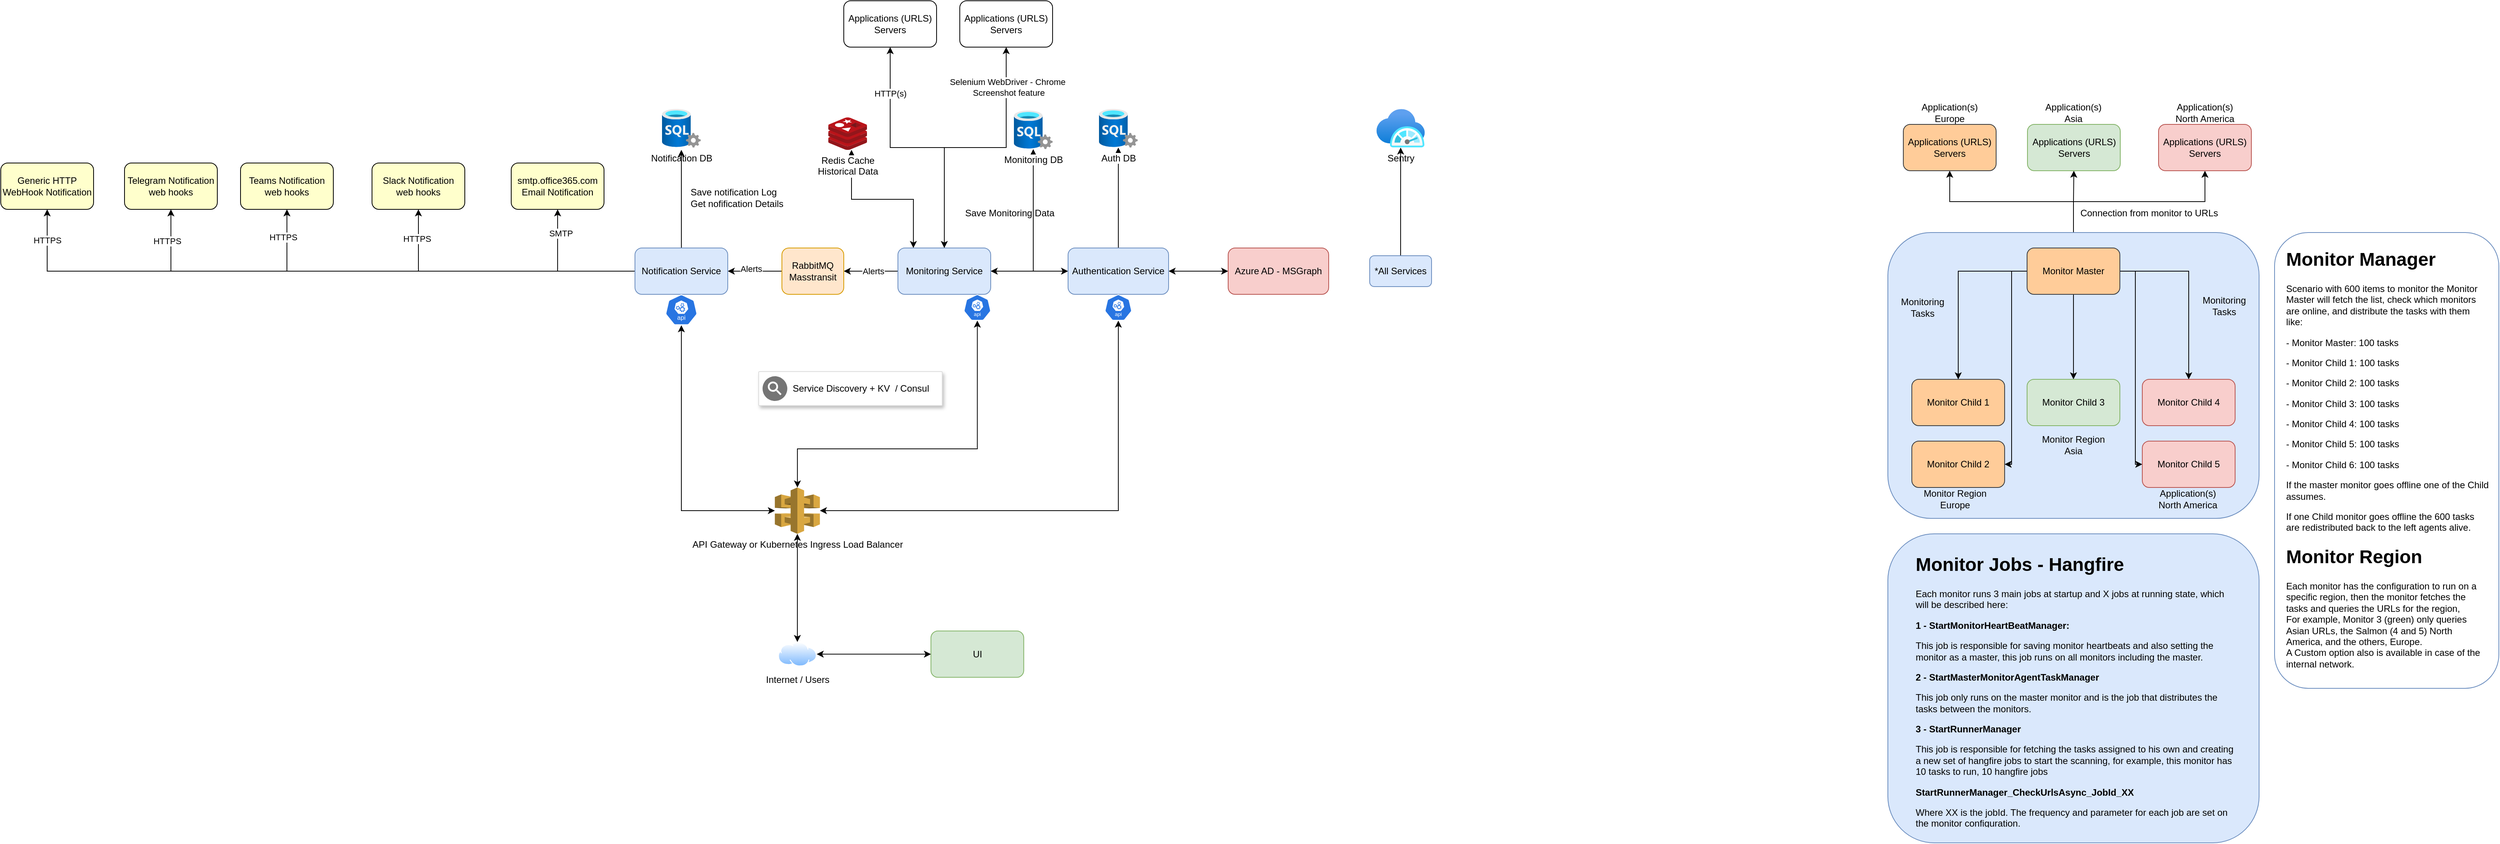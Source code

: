 <mxfile version="24.0.6" type="github">
  <diagram name="Página-1" id="EC5-yDx1gmlKd79TGFPl">
    <mxGraphModel dx="1811" dy="1759" grid="1" gridSize="10" guides="1" tooltips="1" connect="1" arrows="1" fold="1" page="1" pageScale="1" pageWidth="827" pageHeight="1169" math="0" shadow="0">
      <root>
        <mxCell id="0" />
        <mxCell id="1" parent="0" />
        <mxCell id="1MhiarmOQ1BAu21N2S9K-9" value="S" style="edgeStyle=orthogonalEdgeStyle;rounded=0;orthogonalLoop=1;jettySize=auto;html=1;entryX=1;entryY=0.5;entryDx=0;entryDy=0;" parent="1" source="1MhiarmOQ1BAu21N2S9K-2" target="1MhiarmOQ1BAu21N2S9K-8" edge="1">
          <mxGeometry relative="1" as="geometry" />
        </mxCell>
        <mxCell id="1MhiarmOQ1BAu21N2S9K-11" value="Alerts" style="edgeLabel;html=1;align=center;verticalAlign=middle;resizable=0;points=[];" parent="1MhiarmOQ1BAu21N2S9K-9" vertex="1" connectable="0">
          <mxGeometry x="-0.086" relative="1" as="geometry">
            <mxPoint as="offset" />
          </mxGeometry>
        </mxCell>
        <mxCell id="URw1oCdvZ4ZULjiAWeCE-17" style="edgeStyle=orthogonalEdgeStyle;rounded=0;orthogonalLoop=1;jettySize=auto;html=1;entryX=0.5;entryY=1;entryDx=0;entryDy=0;" parent="1" source="1MhiarmOQ1BAu21N2S9K-2" target="URw1oCdvZ4ZULjiAWeCE-16" edge="1">
          <mxGeometry relative="1" as="geometry" />
        </mxCell>
        <mxCell id="vqQ0VsHs9EydCFRSuEvc-1" value="HTTP(s)" style="edgeLabel;html=1;align=center;verticalAlign=middle;resizable=0;points=[];" parent="URw1oCdvZ4ZULjiAWeCE-17" vertex="1" connectable="0">
          <mxGeometry x="0.269" y="1" relative="1" as="geometry">
            <mxPoint x="1" y="-61" as="offset" />
          </mxGeometry>
        </mxCell>
        <mxCell id="URw1oCdvZ4ZULjiAWeCE-18" style="edgeStyle=orthogonalEdgeStyle;rounded=0;orthogonalLoop=1;jettySize=auto;html=1;" parent="1" source="1MhiarmOQ1BAu21N2S9K-2" target="1MhiarmOQ1BAu21N2S9K-5" edge="1">
          <mxGeometry relative="1" as="geometry" />
        </mxCell>
        <mxCell id="I3jezIKi--hEiTG_am1P-2" style="edgeStyle=orthogonalEdgeStyle;rounded=0;orthogonalLoop=1;jettySize=auto;html=1;startArrow=classic;startFill=1;" parent="1" source="1MhiarmOQ1BAu21N2S9K-2" target="I3jezIKi--hEiTG_am1P-1" edge="1">
          <mxGeometry relative="1" as="geometry">
            <Array as="points">
              <mxPoint x="420" y="167" />
              <mxPoint x="340" y="167" />
            </Array>
          </mxGeometry>
        </mxCell>
        <mxCell id="vqQ0VsHs9EydCFRSuEvc-3" style="edgeStyle=orthogonalEdgeStyle;rounded=0;orthogonalLoop=1;jettySize=auto;html=1;entryX=0.5;entryY=1;entryDx=0;entryDy=0;startArrow=classic;startFill=1;" parent="1" source="1MhiarmOQ1BAu21N2S9K-2" target="vqQ0VsHs9EydCFRSuEvc-2" edge="1">
          <mxGeometry relative="1" as="geometry" />
        </mxCell>
        <mxCell id="vqQ0VsHs9EydCFRSuEvc-4" value="Selenium WebDriver - Chrome&amp;nbsp;&lt;br&gt;Screenshot feature" style="edgeLabel;html=1;align=center;verticalAlign=middle;resizable=0;points=[];" parent="vqQ0VsHs9EydCFRSuEvc-3" vertex="1" connectable="0">
          <mxGeometry x="0.694" y="-3" relative="1" as="geometry">
            <mxPoint as="offset" />
          </mxGeometry>
        </mxCell>
        <mxCell id="nuFNRSTuU9vE3Ly6UdoT-1" style="edgeStyle=orthogonalEdgeStyle;rounded=0;orthogonalLoop=1;jettySize=auto;html=1;startArrow=classic;startFill=1;" edge="1" parent="1" source="1MhiarmOQ1BAu21N2S9K-2" target="bWFMUhMA222-z3urMpEF-1">
          <mxGeometry relative="1" as="geometry" />
        </mxCell>
        <mxCell id="1MhiarmOQ1BAu21N2S9K-2" value="Monitoring Service" style="rounded=1;whiteSpace=wrap;html=1;fillColor=#dae8fc;strokeColor=#6c8ebf;" parent="1" vertex="1">
          <mxGeometry x="400" y="230" width="120" height="60" as="geometry" />
        </mxCell>
        <mxCell id="1MhiarmOQ1BAu21N2S9K-3" value="UI" style="rounded=1;whiteSpace=wrap;html=1;fillColor=#d5e8d4;strokeColor=#82b366;" parent="1" vertex="1">
          <mxGeometry x="442.71" y="725.75" width="120" height="60" as="geometry" />
        </mxCell>
        <mxCell id="1MhiarmOQ1BAu21N2S9K-4" value="Notification DB" style="image;aspect=fixed;html=1;points=[];align=center;fontSize=12;image=img/lib/azure2/databases/SQL_Server.svg;" parent="1" vertex="1">
          <mxGeometry x="95" y="50" width="50" height="50" as="geometry" />
        </mxCell>
        <mxCell id="1MhiarmOQ1BAu21N2S9K-5" value="Monitoring DB" style="image;aspect=fixed;html=1;points=[];align=center;fontSize=12;image=img/lib/azure2/databases/SQL_Server.svg;" parent="1" vertex="1">
          <mxGeometry x="550" y="52" width="50" height="50" as="geometry" />
        </mxCell>
        <mxCell id="1MhiarmOQ1BAu21N2S9K-7" style="edgeStyle=orthogonalEdgeStyle;rounded=0;orthogonalLoop=1;jettySize=auto;html=1;entryX=0.5;entryY=1;entryDx=0;entryDy=0;strokeColor=none;startArrow=classic;startFill=1;" parent="1" source="1MhiarmOQ1BAu21N2S9K-6" target="1MhiarmOQ1BAu21N2S9K-3" edge="1">
          <mxGeometry relative="1" as="geometry" />
        </mxCell>
        <mxCell id="1MhiarmOQ1BAu21N2S9K-31" style="edgeStyle=orthogonalEdgeStyle;rounded=0;orthogonalLoop=1;jettySize=auto;html=1;entryX=0;entryY=0.5;entryDx=0;entryDy=0;startArrow=classic;startFill=1;" parent="1" source="1MhiarmOQ1BAu21N2S9K-6" target="1MhiarmOQ1BAu21N2S9K-3" edge="1">
          <mxGeometry relative="1" as="geometry" />
        </mxCell>
        <mxCell id="1MhiarmOQ1BAu21N2S9K-6" value="Internet / Users" style="image;aspect=fixed;perimeter=ellipsePerimeter;html=1;align=center;shadow=0;dashed=0;spacingTop=3;image=img/lib/active_directory/internet_cloud.svg;" parent="1" vertex="1">
          <mxGeometry x="245" y="740" width="50" height="31.5" as="geometry" />
        </mxCell>
        <mxCell id="1MhiarmOQ1BAu21N2S9K-10" style="edgeStyle=orthogonalEdgeStyle;rounded=0;orthogonalLoop=1;jettySize=auto;html=1;entryX=1;entryY=0.5;entryDx=0;entryDy=0;" parent="1" source="1MhiarmOQ1BAu21N2S9K-8" target="1MhiarmOQ1BAu21N2S9K-1" edge="1">
          <mxGeometry relative="1" as="geometry" />
        </mxCell>
        <mxCell id="1MhiarmOQ1BAu21N2S9K-12" value="Alerts" style="edgeLabel;html=1;align=center;verticalAlign=middle;resizable=0;points=[];" parent="1MhiarmOQ1BAu21N2S9K-10" vertex="1" connectable="0">
          <mxGeometry x="0.143" y="-3" relative="1" as="geometry">
            <mxPoint as="offset" />
          </mxGeometry>
        </mxCell>
        <mxCell id="1MhiarmOQ1BAu21N2S9K-8" value="RabbitMQ&lt;br&gt;Masstransit" style="rounded=1;whiteSpace=wrap;html=1;fillColor=#ffe6cc;strokeColor=#d79b00;" parent="1" vertex="1">
          <mxGeometry x="250" y="230" width="80" height="60" as="geometry" />
        </mxCell>
        <mxCell id="1MhiarmOQ1BAu21N2S9K-13" style="edgeStyle=orthogonalEdgeStyle;rounded=0;orthogonalLoop=1;jettySize=auto;html=1;entryX=0.5;entryY=1.06;entryDx=0;entryDy=0;entryPerimeter=0;" parent="1" source="1MhiarmOQ1BAu21N2S9K-1" target="1MhiarmOQ1BAu21N2S9K-4" edge="1">
          <mxGeometry relative="1" as="geometry" />
        </mxCell>
        <mxCell id="1MhiarmOQ1BAu21N2S9K-14" value="Save notification Log&lt;br&gt;Get nofification Details" style="text;html=1;strokeColor=none;fillColor=none;align=left;verticalAlign=middle;whiteSpace=wrap;rounded=0;" parent="1" vertex="1">
          <mxGeometry x="130" y="140" width="180" height="50" as="geometry" />
        </mxCell>
        <mxCell id="1MhiarmOQ1BAu21N2S9K-16" value="Save Monitoring Data" style="text;html=1;strokeColor=none;fillColor=none;align=left;verticalAlign=middle;whiteSpace=wrap;rounded=0;" parent="1" vertex="1">
          <mxGeometry x="485" y="160" width="130" height="50" as="geometry" />
        </mxCell>
        <mxCell id="1MhiarmOQ1BAu21N2S9K-18" value="" style="group;container=0;" parent="1" vertex="1" connectable="0">
          <mxGeometry x="60" y="230" width="120" height="110" as="geometry" />
        </mxCell>
        <mxCell id="bWFMUhMA222-z3urMpEF-5" style="edgeStyle=orthogonalEdgeStyle;rounded=0;orthogonalLoop=1;jettySize=auto;html=1;entryX=0.5;entryY=1;entryDx=0;entryDy=0;startArrow=classic;startFill=1;" parent="1" source="bWFMUhMA222-z3urMpEF-7" target="bWFMUhMA222-z3urMpEF-1" edge="1">
          <mxGeometry relative="1" as="geometry" />
        </mxCell>
        <mxCell id="1MhiarmOQ1BAu21N2S9K-22" value="API Gateway or Kubernetes Ingress Load Balancer" style="outlineConnect=0;dashed=0;verticalLabelPosition=bottom;verticalAlign=top;align=center;html=1;shape=mxgraph.aws3.api_gateway;fillColor=#D9A741;gradientColor=none;" parent="1" vertex="1">
          <mxGeometry x="240.88" y="540" width="58.25" height="60" as="geometry" />
        </mxCell>
        <mxCell id="1MhiarmOQ1BAu21N2S9K-23" style="edgeStyle=orthogonalEdgeStyle;rounded=0;orthogonalLoop=1;jettySize=auto;html=1;entryX=0.5;entryY=1;entryDx=0;entryDy=0;entryPerimeter=0;startArrow=classic;startFill=1;" parent="1" source="1MhiarmOQ1BAu21N2S9K-6" target="1MhiarmOQ1BAu21N2S9K-22" edge="1">
          <mxGeometry relative="1" as="geometry" />
        </mxCell>
        <mxCell id="1MhiarmOQ1BAu21N2S9K-24" style="edgeStyle=orthogonalEdgeStyle;rounded=0;orthogonalLoop=1;jettySize=auto;html=1;entryX=0.5;entryY=1;entryDx=0;entryDy=0;entryPerimeter=0;startArrow=classic;startFill=1;" parent="1" source="1MhiarmOQ1BAu21N2S9K-22" target="1MhiarmOQ1BAu21N2S9K-17" edge="1">
          <mxGeometry relative="1" as="geometry" />
        </mxCell>
        <mxCell id="1MhiarmOQ1BAu21N2S9K-28" value="" style="aspect=fixed;sketch=0;html=1;dashed=0;whitespace=wrap;fillColor=#2875E2;strokeColor=#ffffff;points=[[0.005,0.63,0],[0.1,0.2,0],[0.9,0.2,0],[0.5,0,0],[0.995,0.63,0],[0.72,0.99,0],[0.5,1,0],[0.28,0.99,0]];shape=mxgraph.kubernetes.icon2;kubernetesLabel=1;prIcon=api" parent="1" vertex="1">
          <mxGeometry x="485" y="290" width="35.42" height="34" as="geometry" />
        </mxCell>
        <mxCell id="1MhiarmOQ1BAu21N2S9K-29" style="edgeStyle=orthogonalEdgeStyle;rounded=0;orthogonalLoop=1;jettySize=auto;html=1;entryX=0.5;entryY=1;entryDx=0;entryDy=0;entryPerimeter=0;labelBorderColor=none;jumpStyle=arc;startArrow=classic;startFill=1;" parent="1" source="1MhiarmOQ1BAu21N2S9K-22" target="1MhiarmOQ1BAu21N2S9K-28" edge="1">
          <mxGeometry relative="1" as="geometry">
            <Array as="points">
              <mxPoint x="270" y="490" />
              <mxPoint x="503" y="490" />
            </Array>
          </mxGeometry>
        </mxCell>
        <mxCell id="1MhiarmOQ1BAu21N2S9K-32" value="" style="strokeColor=#dddddd;shadow=1;strokeWidth=1;rounded=1;absoluteArcSize=1;arcSize=2;" parent="1" vertex="1">
          <mxGeometry x="220" y="390" width="237.29" height="44" as="geometry" />
        </mxCell>
        <mxCell id="1MhiarmOQ1BAu21N2S9K-33" value="Service Discovery + KV&amp;nbsp; / Consul" style="sketch=0;dashed=0;connectable=0;html=1;fillColor=#757575;strokeColor=none;shape=mxgraph.gcp2.service_discovery;part=1;labelPosition=right;verticalLabelPosition=middle;align=left;verticalAlign=middle;spacingLeft=5;fontSize=12;" parent="1MhiarmOQ1BAu21N2S9K-32" vertex="1">
          <mxGeometry y="0.5" width="32" height="32" relative="1" as="geometry">
            <mxPoint x="5" y="-16" as="offset" />
          </mxGeometry>
        </mxCell>
        <mxCell id="bWFMUhMA222-z3urMpEF-3" style="edgeStyle=orthogonalEdgeStyle;rounded=0;orthogonalLoop=1;jettySize=auto;html=1;" parent="1" source="bWFMUhMA222-z3urMpEF-1" target="bWFMUhMA222-z3urMpEF-2" edge="1">
          <mxGeometry relative="1" as="geometry" />
        </mxCell>
        <mxCell id="bWFMUhMA222-z3urMpEF-9" style="edgeStyle=orthogonalEdgeStyle;rounded=0;orthogonalLoop=1;jettySize=auto;html=1;entryX=0;entryY=0.5;entryDx=0;entryDy=0;endArrow=classic;endFill=1;startArrow=classic;startFill=1;" parent="1" source="bWFMUhMA222-z3urMpEF-1" target="bWFMUhMA222-z3urMpEF-8" edge="1">
          <mxGeometry relative="1" as="geometry" />
        </mxCell>
        <mxCell id="bWFMUhMA222-z3urMpEF-1" value="Authentication Service" style="rounded=1;whiteSpace=wrap;html=1;fillColor=#dae8fc;strokeColor=#6c8ebf;" parent="1" vertex="1">
          <mxGeometry x="620" y="230" width="130" height="60" as="geometry" />
        </mxCell>
        <mxCell id="bWFMUhMA222-z3urMpEF-2" value="Auth DB" style="image;aspect=fixed;html=1;points=[];align=center;fontSize=12;image=img/lib/azure2/databases/SQL_Server.svg;" parent="1" vertex="1">
          <mxGeometry x="660" y="50" width="50" height="50" as="geometry" />
        </mxCell>
        <mxCell id="bWFMUhMA222-z3urMpEF-8" value="Azure AD - MSGraph" style="rounded=1;whiteSpace=wrap;html=1;fillColor=#f8cecc;strokeColor=#b85450;" parent="1" vertex="1">
          <mxGeometry x="827" y="230" width="130" height="60" as="geometry" />
        </mxCell>
        <mxCell id="Ju5GTjr9HhfrLoD8wo_W-2" style="edgeStyle=orthogonalEdgeStyle;rounded=0;orthogonalLoop=1;jettySize=auto;html=1;entryX=0.5;entryY=1;entryDx=0;entryDy=0;" parent="1" source="1MhiarmOQ1BAu21N2S9K-1" target="Ju5GTjr9HhfrLoD8wo_W-1" edge="1">
          <mxGeometry relative="1" as="geometry" />
        </mxCell>
        <mxCell id="URw1oCdvZ4ZULjiAWeCE-10" value="SMTP" style="edgeLabel;html=1;align=center;verticalAlign=middle;resizable=0;points=[];" parent="Ju5GTjr9HhfrLoD8wo_W-2" vertex="1" connectable="0">
          <mxGeometry x="0.657" y="-4" relative="1" as="geometry">
            <mxPoint as="offset" />
          </mxGeometry>
        </mxCell>
        <mxCell id="Ju5GTjr9HhfrLoD8wo_W-4" style="edgeStyle=orthogonalEdgeStyle;rounded=0;orthogonalLoop=1;jettySize=auto;html=1;" parent="1" source="1MhiarmOQ1BAu21N2S9K-1" target="Ju5GTjr9HhfrLoD8wo_W-3" edge="1">
          <mxGeometry relative="1" as="geometry" />
        </mxCell>
        <mxCell id="URw1oCdvZ4ZULjiAWeCE-11" value="HTTPS" style="edgeLabel;html=1;align=center;verticalAlign=middle;resizable=0;points=[];" parent="Ju5GTjr9HhfrLoD8wo_W-4" vertex="1" connectable="0">
          <mxGeometry x="0.789" y="2" relative="1" as="geometry">
            <mxPoint as="offset" />
          </mxGeometry>
        </mxCell>
        <mxCell id="Ju5GTjr9HhfrLoD8wo_W-6" style="edgeStyle=orthogonalEdgeStyle;rounded=0;orthogonalLoop=1;jettySize=auto;html=1;" parent="1" source="1MhiarmOQ1BAu21N2S9K-1" target="Ju5GTjr9HhfrLoD8wo_W-5" edge="1">
          <mxGeometry relative="1" as="geometry" />
        </mxCell>
        <mxCell id="URw1oCdvZ4ZULjiAWeCE-12" value="HTTPS" style="edgeLabel;html=1;align=center;verticalAlign=middle;resizable=0;points=[];" parent="Ju5GTjr9HhfrLoD8wo_W-6" vertex="1" connectable="0">
          <mxGeometry x="0.866" y="5" relative="1" as="geometry">
            <mxPoint as="offset" />
          </mxGeometry>
        </mxCell>
        <mxCell id="Ju5GTjr9HhfrLoD8wo_W-8" style="edgeStyle=orthogonalEdgeStyle;rounded=0;orthogonalLoop=1;jettySize=auto;html=1;entryX=0.5;entryY=1;entryDx=0;entryDy=0;" parent="1" source="1MhiarmOQ1BAu21N2S9K-1" target="Ju5GTjr9HhfrLoD8wo_W-7" edge="1">
          <mxGeometry relative="1" as="geometry" />
        </mxCell>
        <mxCell id="URw1oCdvZ4ZULjiAWeCE-13" value="HTTPS" style="edgeLabel;html=1;align=center;verticalAlign=middle;resizable=0;points=[];" parent="Ju5GTjr9HhfrLoD8wo_W-8" vertex="1" connectable="0">
          <mxGeometry x="0.881" y="5" relative="1" as="geometry">
            <mxPoint as="offset" />
          </mxGeometry>
        </mxCell>
        <mxCell id="0GfC3lX6S0VPZCZiWhWO-2" style="edgeStyle=orthogonalEdgeStyle;rounded=0;orthogonalLoop=1;jettySize=auto;html=1;entryX=0.5;entryY=1;entryDx=0;entryDy=0;" parent="1" source="1MhiarmOQ1BAu21N2S9K-1" target="0GfC3lX6S0VPZCZiWhWO-1" edge="1">
          <mxGeometry relative="1" as="geometry" />
        </mxCell>
        <mxCell id="0GfC3lX6S0VPZCZiWhWO-3" value="HTTPS" style="edgeLabel;html=1;align=center;verticalAlign=middle;resizable=0;points=[];" parent="0GfC3lX6S0VPZCZiWhWO-2" vertex="1" connectable="0">
          <mxGeometry x="0.929" y="4" relative="1" as="geometry">
            <mxPoint x="4" y="10" as="offset" />
          </mxGeometry>
        </mxCell>
        <mxCell id="1MhiarmOQ1BAu21N2S9K-1" value="Notification Service" style="rounded=1;whiteSpace=wrap;html=1;fillColor=#dae8fc;strokeColor=#6c8ebf;" parent="1" vertex="1">
          <mxGeometry x="60" y="230" width="120" height="60" as="geometry" />
        </mxCell>
        <mxCell id="1MhiarmOQ1BAu21N2S9K-17" value="" style="aspect=fixed;sketch=0;html=1;dashed=0;whitespace=wrap;fillColor=#2875E2;strokeColor=#ffffff;points=[[0.005,0.63,0],[0.1,0.2,0],[0.9,0.2,0],[0.5,0,0],[0.995,0.63,0],[0.72,0.99,0],[0.5,1,0],[0.28,0.99,0]];shape=mxgraph.kubernetes.icon2;kubernetesLabel=1;prIcon=api" parent="1" vertex="1">
          <mxGeometry x="99.17" y="290" width="41.67" height="40" as="geometry" />
        </mxCell>
        <mxCell id="Ju5GTjr9HhfrLoD8wo_W-1" value="smtp.office365.com&lt;br&gt;Email Notification" style="rounded=1;whiteSpace=wrap;html=1;fillColor=#FFFFCC;" parent="1" vertex="1">
          <mxGeometry x="-100" y="120" width="120" height="60" as="geometry" />
        </mxCell>
        <mxCell id="Ju5GTjr9HhfrLoD8wo_W-3" value="Slack Notification&lt;br&gt;web hooks" style="rounded=1;whiteSpace=wrap;html=1;fillColor=#FFFFCC;" parent="1" vertex="1">
          <mxGeometry x="-280" y="120" width="120" height="60" as="geometry" />
        </mxCell>
        <mxCell id="Ju5GTjr9HhfrLoD8wo_W-5" value="Teams Notification&lt;br&gt;web hooks" style="rounded=1;whiteSpace=wrap;html=1;fillColor=#FFFFCC;" parent="1" vertex="1">
          <mxGeometry x="-450" y="120" width="120" height="60" as="geometry" />
        </mxCell>
        <mxCell id="Ju5GTjr9HhfrLoD8wo_W-7" value="Telegram Notification&lt;br&gt;web hooks" style="rounded=1;whiteSpace=wrap;html=1;fillColor=#FFFFCC;" parent="1" vertex="1">
          <mxGeometry x="-600" y="120" width="120" height="60" as="geometry" />
        </mxCell>
        <mxCell id="URw1oCdvZ4ZULjiAWeCE-6" value="Sentry" style="image;aspect=fixed;html=1;points=[];align=center;fontSize=12;image=img/lib/azure2/monitor/SAP_Azure_Monitor.svg;" parent="1" vertex="1">
          <mxGeometry x="1018.75" y="50" width="62.5" height="50" as="geometry" />
        </mxCell>
        <mxCell id="URw1oCdvZ4ZULjiAWeCE-8" style="edgeStyle=orthogonalEdgeStyle;rounded=0;orthogonalLoop=1;jettySize=auto;html=1;" parent="1" source="URw1oCdvZ4ZULjiAWeCE-7" target="URw1oCdvZ4ZULjiAWeCE-6" edge="1">
          <mxGeometry relative="1" as="geometry" />
        </mxCell>
        <mxCell id="URw1oCdvZ4ZULjiAWeCE-7" value="*All Services" style="rounded=1;whiteSpace=wrap;html=1;fillColor=#dae8fc;strokeColor=#6c8ebf;" parent="1" vertex="1">
          <mxGeometry x="1010" y="240" width="80" height="40" as="geometry" />
        </mxCell>
        <mxCell id="URw1oCdvZ4ZULjiAWeCE-9" value="" style="edgeStyle=orthogonalEdgeStyle;rounded=0;orthogonalLoop=1;jettySize=auto;html=1;entryX=0.5;entryY=1;entryDx=0;entryDy=0;startArrow=classic;startFill=1;" parent="1" source="1MhiarmOQ1BAu21N2S9K-22" target="bWFMUhMA222-z3urMpEF-7" edge="1">
          <mxGeometry relative="1" as="geometry">
            <mxPoint x="299" y="570" as="sourcePoint" />
            <mxPoint x="685" y="290" as="targetPoint" />
          </mxGeometry>
        </mxCell>
        <mxCell id="bWFMUhMA222-z3urMpEF-7" value="" style="aspect=fixed;sketch=0;html=1;dashed=0;whitespace=wrap;fillColor=#2875E2;strokeColor=#ffffff;points=[[0.005,0.63,0],[0.1,0.2,0],[0.9,0.2,0],[0.5,0,0],[0.995,0.63,0],[0.72,0.99,0],[0.5,1,0],[0.28,0.99,0]];shape=mxgraph.kubernetes.icon2;kubernetesLabel=1;prIcon=api" parent="1" vertex="1">
          <mxGeometry x="667.29" y="290" width="35.42" height="34" as="geometry" />
        </mxCell>
        <mxCell id="URw1oCdvZ4ZULjiAWeCE-16" value="Applications (URLS)&lt;br&gt;Servers" style="rounded=1;whiteSpace=wrap;html=1;" parent="1" vertex="1">
          <mxGeometry x="330" y="-90" width="120" height="60" as="geometry" />
        </mxCell>
        <mxCell id="URw1oCdvZ4ZULjiAWeCE-36" style="edgeStyle=orthogonalEdgeStyle;rounded=0;orthogonalLoop=1;jettySize=auto;html=1;" parent="1" source="URw1oCdvZ4ZULjiAWeCE-20" target="URw1oCdvZ4ZULjiAWeCE-21" edge="1">
          <mxGeometry relative="1" as="geometry" />
        </mxCell>
        <mxCell id="0GfC3lX6S0VPZCZiWhWO-6" style="edgeStyle=orthogonalEdgeStyle;rounded=0;orthogonalLoop=1;jettySize=auto;html=1;entryX=0.5;entryY=1;entryDx=0;entryDy=0;" parent="1" source="URw1oCdvZ4ZULjiAWeCE-20" target="0GfC3lX6S0VPZCZiWhWO-4" edge="1">
          <mxGeometry relative="1" as="geometry" />
        </mxCell>
        <mxCell id="0GfC3lX6S0VPZCZiWhWO-7" style="edgeStyle=orthogonalEdgeStyle;rounded=0;orthogonalLoop=1;jettySize=auto;html=1;entryX=0.5;entryY=1;entryDx=0;entryDy=0;" parent="1" source="URw1oCdvZ4ZULjiAWeCE-20" target="0GfC3lX6S0VPZCZiWhWO-5" edge="1">
          <mxGeometry relative="1" as="geometry" />
        </mxCell>
        <mxCell id="URw1oCdvZ4ZULjiAWeCE-20" value="" style="rounded=1;whiteSpace=wrap;html=1;fillColor=#dae8fc;strokeColor=#6c8ebf;" parent="1" vertex="1">
          <mxGeometry x="1680" y="210" width="480" height="370" as="geometry" />
        </mxCell>
        <mxCell id="URw1oCdvZ4ZULjiAWeCE-21" value="Applications (URLS)&lt;br&gt;Servers" style="rounded=1;whiteSpace=wrap;html=1;fillColor=#ffcc99;strokeColor=#36393d;" parent="1" vertex="1">
          <mxGeometry x="1700" y="70" width="120" height="60" as="geometry" />
        </mxCell>
        <mxCell id="URw1oCdvZ4ZULjiAWeCE-30" style="edgeStyle=orthogonalEdgeStyle;rounded=0;orthogonalLoop=1;jettySize=auto;html=1;entryX=0.5;entryY=0;entryDx=0;entryDy=0;" parent="1" source="URw1oCdvZ4ZULjiAWeCE-22" target="URw1oCdvZ4ZULjiAWeCE-27" edge="1">
          <mxGeometry relative="1" as="geometry" />
        </mxCell>
        <mxCell id="URw1oCdvZ4ZULjiAWeCE-31" style="edgeStyle=orthogonalEdgeStyle;rounded=0;orthogonalLoop=1;jettySize=auto;html=1;entryX=0.5;entryY=0;entryDx=0;entryDy=0;" parent="1" source="URw1oCdvZ4ZULjiAWeCE-22" target="URw1oCdvZ4ZULjiAWeCE-23" edge="1">
          <mxGeometry relative="1" as="geometry" />
        </mxCell>
        <mxCell id="URw1oCdvZ4ZULjiAWeCE-35" style="edgeStyle=orthogonalEdgeStyle;rounded=0;orthogonalLoop=1;jettySize=auto;html=1;entryX=0.5;entryY=0;entryDx=0;entryDy=0;" parent="1" source="URw1oCdvZ4ZULjiAWeCE-22" target="URw1oCdvZ4ZULjiAWeCE-25" edge="1">
          <mxGeometry relative="1" as="geometry" />
        </mxCell>
        <mxCell id="URw1oCdvZ4ZULjiAWeCE-37" style="edgeStyle=orthogonalEdgeStyle;rounded=0;orthogonalLoop=1;jettySize=auto;html=1;entryX=0;entryY=0.5;entryDx=0;entryDy=0;" parent="1" source="URw1oCdvZ4ZULjiAWeCE-22" target="URw1oCdvZ4ZULjiAWeCE-28" edge="1">
          <mxGeometry relative="1" as="geometry">
            <Array as="points">
              <mxPoint x="2000" y="260" />
              <mxPoint x="2000" y="510" />
            </Array>
          </mxGeometry>
        </mxCell>
        <mxCell id="URw1oCdvZ4ZULjiAWeCE-38" style="edgeStyle=orthogonalEdgeStyle;rounded=0;orthogonalLoop=1;jettySize=auto;html=1;entryX=1;entryY=0.5;entryDx=0;entryDy=0;" parent="1" source="URw1oCdvZ4ZULjiAWeCE-22" target="URw1oCdvZ4ZULjiAWeCE-24" edge="1">
          <mxGeometry relative="1" as="geometry">
            <Array as="points">
              <mxPoint x="1840" y="260" />
              <mxPoint x="1840" y="510" />
            </Array>
          </mxGeometry>
        </mxCell>
        <mxCell id="URw1oCdvZ4ZULjiAWeCE-22" value="Monitor Master" style="rounded=1;whiteSpace=wrap;html=1;fillColor=#ffcc99;strokeColor=#36393d;" parent="1" vertex="1">
          <mxGeometry x="1860" y="230" width="120" height="60" as="geometry" />
        </mxCell>
        <mxCell id="URw1oCdvZ4ZULjiAWeCE-23" value="Monitor Child 1" style="rounded=1;whiteSpace=wrap;html=1;fillColor=#ffcc99;strokeColor=#36393d;" parent="1" vertex="1">
          <mxGeometry x="1711" y="400" width="120" height="60" as="geometry" />
        </mxCell>
        <mxCell id="URw1oCdvZ4ZULjiAWeCE-24" value="Monitor Child 2" style="rounded=1;whiteSpace=wrap;html=1;fillColor=#ffcc99;strokeColor=#36393d;" parent="1" vertex="1">
          <mxGeometry x="1711" y="480" width="120" height="60" as="geometry" />
        </mxCell>
        <mxCell id="URw1oCdvZ4ZULjiAWeCE-25" value="Monitor Child 3" style="rounded=1;whiteSpace=wrap;html=1;fillColor=#d5e8d4;strokeColor=#82b366;" parent="1" vertex="1">
          <mxGeometry x="1860" y="400" width="120" height="60" as="geometry" />
        </mxCell>
        <mxCell id="URw1oCdvZ4ZULjiAWeCE-27" value="Monitor Child 4" style="rounded=1;whiteSpace=wrap;html=1;fillColor=#f8cecc;strokeColor=#b85450;" parent="1" vertex="1">
          <mxGeometry x="2009" y="400" width="120" height="60" as="geometry" />
        </mxCell>
        <mxCell id="URw1oCdvZ4ZULjiAWeCE-28" value="Monitor Child 5" style="rounded=1;whiteSpace=wrap;html=1;fillColor=#f8cecc;strokeColor=#b85450;" parent="1" vertex="1">
          <mxGeometry x="2009" y="480" width="120" height="60" as="geometry" />
        </mxCell>
        <mxCell id="URw1oCdvZ4ZULjiAWeCE-29" value="" style="rounded=1;whiteSpace=wrap;html=1;fillColor=#FFFFFF;strokeColor=#6c8ebf;" parent="1" vertex="1">
          <mxGeometry x="2180" y="210" width="290" height="590" as="geometry" />
        </mxCell>
        <mxCell id="URw1oCdvZ4ZULjiAWeCE-40" value="Monitoring Tasks" style="text;html=1;strokeColor=none;fillColor=none;align=center;verticalAlign=middle;whiteSpace=wrap;rounded=0;" parent="1" vertex="1">
          <mxGeometry x="2080" y="290" width="70" height="30" as="geometry" />
        </mxCell>
        <mxCell id="URw1oCdvZ4ZULjiAWeCE-41" value="Monitoring Tasks" style="text;html=1;strokeColor=none;fillColor=none;align=center;verticalAlign=middle;whiteSpace=wrap;rounded=0;" parent="1" vertex="1">
          <mxGeometry x="1690" y="292" width="70" height="30" as="geometry" />
        </mxCell>
        <mxCell id="URw1oCdvZ4ZULjiAWeCE-42" value="&lt;h1&gt;Monitor Manager&lt;/h1&gt;&lt;p&gt;Scenario with 600 items to monitor the Monitor Master will fetch the list, check which monitors are online, and distribute the tasks with them like:&lt;/p&gt;&lt;p&gt;- Monitor Master: 100 tasks&lt;/p&gt;&lt;p&gt;- Monitor Child 1: 100 tasks&lt;/p&gt;&lt;p&gt;- Monitor Child 2: 100 tasks&lt;/p&gt;&lt;p&gt;- Monitor Child 3: 100 tasks&lt;/p&gt;&lt;p&gt;- Monitor Child 4: 100 tasks&lt;/p&gt;&lt;p&gt;- Monitor Child 5: 100 tasks&lt;/p&gt;&lt;p&gt;- Monitor Child 6: 100 tasks&lt;/p&gt;&lt;p&gt;If the master monitor goes offline one of the Child assumes.&lt;/p&gt;&lt;p&gt;If one Child monitor goes offline the 600 tasks are redistributed back to the left agents alive.&lt;/p&gt;" style="text;html=1;strokeColor=none;fillColor=none;spacing=5;spacingTop=-20;whiteSpace=wrap;overflow=hidden;rounded=0;" parent="1" vertex="1">
          <mxGeometry x="2190" y="225" width="270" height="425" as="geometry" />
        </mxCell>
        <mxCell id="URw1oCdvZ4ZULjiAWeCE-43" value="" style="rounded=1;whiteSpace=wrap;html=1;fillColor=#dae8fc;strokeColor=#6c8ebf;" parent="1" vertex="1">
          <mxGeometry x="1680" y="600" width="480" height="400" as="geometry" />
        </mxCell>
        <mxCell id="URw1oCdvZ4ZULjiAWeCE-44" value="&lt;h1&gt;Monitor Jobs - Hangfire&lt;/h1&gt;&lt;p&gt;Each monitor runs 3 main jobs at startup and X jobs at running state, which will be described here:&lt;/p&gt;&lt;p&gt;&lt;b&gt;1 - StartMonitorHeartBeatManager:&lt;/b&gt;&lt;/p&gt;&lt;p&gt;This job is responsible for saving monitor heartbeats and also setting the monitor as a master, this job runs on all monitors including the master.&lt;/p&gt;&lt;p&gt;&lt;b&gt;2 - StartMasterMonitorAgentTaskManager&lt;/b&gt;&amp;nbsp;&lt;/p&gt;&lt;p&gt;This job only runs on the master monitor and is the job that distributes the tasks between the monitors.&lt;/p&gt;&lt;p&gt;&lt;b&gt;3 - StartRunnerManager&lt;/b&gt;&lt;/p&gt;&lt;p&gt;This job is responsible for fetching the tasks assigned to his own and creating a new set of hangfire jobs to start the scanning, for example, this monitor has 10 tasks to run, 10 hangfire jobs&amp;nbsp;&lt;/p&gt;&lt;p&gt;&lt;b&gt;StartRunnerManager_CheckUrlsAsync_JobId_XX&amp;nbsp;&lt;/b&gt;&lt;/p&gt;&lt;p&gt;Where XX is the jobId. The frequency and parameter for each job are set on the monitor configuration.&lt;/p&gt;" style="text;html=1;strokeColor=none;fillColor=none;spacing=5;spacingTop=-20;whiteSpace=wrap;overflow=hidden;rounded=0;" parent="1" vertex="1">
          <mxGeometry x="1711" y="620" width="419" height="360" as="geometry" />
        </mxCell>
        <mxCell id="I3jezIKi--hEiTG_am1P-1" value="Redis Cache&lt;br&gt;Historical Data" style="image;sketch=0;aspect=fixed;html=1;points=[];align=center;fontSize=12;image=img/lib/mscae/Cache_Redis_Product.svg;" parent="1" vertex="1">
          <mxGeometry x="310" y="61" width="50" height="42" as="geometry" />
        </mxCell>
        <mxCell id="vqQ0VsHs9EydCFRSuEvc-2" value="Applications (URLS)&lt;br&gt;Servers" style="rounded=1;whiteSpace=wrap;html=1;" parent="1" vertex="1">
          <mxGeometry x="480" y="-90" width="120" height="60" as="geometry" />
        </mxCell>
        <mxCell id="vqQ0VsHs9EydCFRSuEvc-7" value="" style="shape=image;html=1;verticalAlign=top;verticalLabelPosition=bottom;labelBackgroundColor=#ffffff;imageAspect=0;aspect=fixed;image=https://cdn2.iconfinder.com/data/icons/social-media-2189/48/17-Google_chrome-128.png" parent="1" vertex="1">
          <mxGeometry x="500" y="-20" width="30" height="30" as="geometry" />
        </mxCell>
        <mxCell id="0GfC3lX6S0VPZCZiWhWO-1" value="Generic HTTP WebHook Notification" style="rounded=1;whiteSpace=wrap;html=1;fillColor=#FFFFCC;" parent="1" vertex="1">
          <mxGeometry x="-760" y="120" width="120" height="60" as="geometry" />
        </mxCell>
        <mxCell id="0GfC3lX6S0VPZCZiWhWO-4" value="Applications (URLS)&lt;br&gt;Servers" style="rounded=1;whiteSpace=wrap;html=1;fillColor=#d5e8d4;strokeColor=#82b366;" parent="1" vertex="1">
          <mxGeometry x="1860.5" y="70" width="120" height="60" as="geometry" />
        </mxCell>
        <mxCell id="0GfC3lX6S0VPZCZiWhWO-5" value="Applications (URLS)&lt;br&gt;Servers" style="rounded=1;whiteSpace=wrap;html=1;fillColor=#f8cecc;strokeColor=#b85450;" parent="1" vertex="1">
          <mxGeometry x="2030" y="70" width="120" height="60" as="geometry" />
        </mxCell>
        <mxCell id="0GfC3lX6S0VPZCZiWhWO-8" value="Monitor Region Asia" style="text;html=1;align=center;verticalAlign=middle;whiteSpace=wrap;rounded=0;" parent="1" vertex="1">
          <mxGeometry x="1870" y="470" width="100" height="30" as="geometry" />
        </mxCell>
        <mxCell id="0GfC3lX6S0VPZCZiWhWO-9" value="Application(s) Asia" style="text;html=1;align=center;verticalAlign=middle;whiteSpace=wrap;rounded=0;" parent="1" vertex="1">
          <mxGeometry x="1870" y="40" width="100" height="30" as="geometry" />
        </mxCell>
        <mxCell id="0GfC3lX6S0VPZCZiWhWO-10" value="Application(s) North America" style="text;html=1;align=center;verticalAlign=middle;whiteSpace=wrap;rounded=0;" parent="1" vertex="1">
          <mxGeometry x="2040" y="40" width="100" height="30" as="geometry" />
        </mxCell>
        <mxCell id="0GfC3lX6S0VPZCZiWhWO-11" value="Application(s) Europe" style="text;html=1;align=center;verticalAlign=middle;whiteSpace=wrap;rounded=0;" parent="1" vertex="1">
          <mxGeometry x="1710" y="40" width="100" height="30" as="geometry" />
        </mxCell>
        <mxCell id="0GfC3lX6S0VPZCZiWhWO-12" value="Monitor Region Europe" style="text;html=1;align=center;verticalAlign=middle;whiteSpace=wrap;rounded=0;" parent="1" vertex="1">
          <mxGeometry x="1717" y="540" width="100" height="30" as="geometry" />
        </mxCell>
        <mxCell id="0GfC3lX6S0VPZCZiWhWO-13" value="Application(s) North America" style="text;html=1;align=center;verticalAlign=middle;whiteSpace=wrap;rounded=0;" parent="1" vertex="1">
          <mxGeometry x="2018" y="540" width="100" height="30" as="geometry" />
        </mxCell>
        <mxCell id="0GfC3lX6S0VPZCZiWhWO-16" value="Connection from monitor to URLs" style="text;html=1;align=center;verticalAlign=middle;whiteSpace=wrap;rounded=0;" parent="1" vertex="1">
          <mxGeometry x="1918" y="170" width="200" height="30" as="geometry" />
        </mxCell>
        <mxCell id="0GfC3lX6S0VPZCZiWhWO-17" value="&lt;h1&gt;Monitor Region&lt;/h1&gt;&lt;div&gt;Each monitor has the configuration to run on a specific region, then the monitor fetches the tasks and queries the URLs for the region,&lt;/div&gt;&lt;div&gt;For example, Monitor 3 (green) only queries Asian URLs, the Salmon (4 and 5) North America, and the others, Europe.&lt;/div&gt;&lt;div&gt;A Custom option also is available in case of the internal network.&lt;/div&gt;" style="text;html=1;strokeColor=none;fillColor=none;spacing=5;spacingTop=-20;whiteSpace=wrap;overflow=hidden;rounded=0;" parent="1" vertex="1">
          <mxGeometry x="2190" y="610" width="270" height="180" as="geometry" />
        </mxCell>
      </root>
    </mxGraphModel>
  </diagram>
</mxfile>
